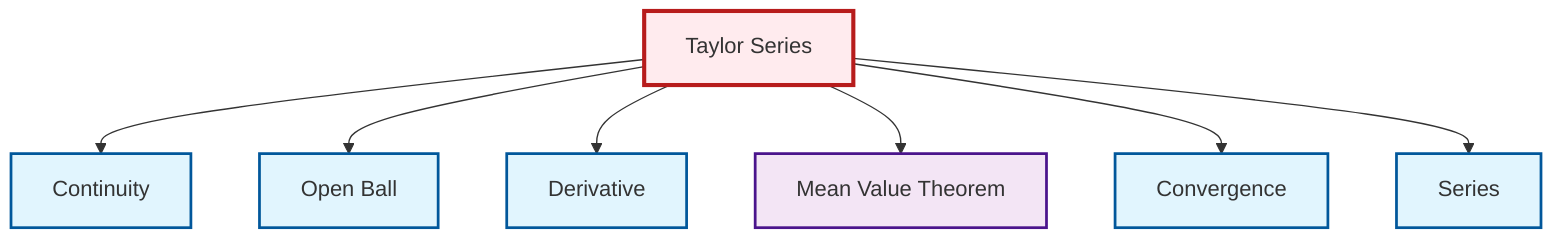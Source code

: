 graph TD
    classDef definition fill:#e1f5fe,stroke:#01579b,stroke-width:2px
    classDef theorem fill:#f3e5f5,stroke:#4a148c,stroke-width:2px
    classDef axiom fill:#fff3e0,stroke:#e65100,stroke-width:2px
    classDef example fill:#e8f5e9,stroke:#1b5e20,stroke-width:2px
    classDef current fill:#ffebee,stroke:#b71c1c,stroke-width:3px
    def-series["Series"]:::definition
    def-convergence["Convergence"]:::definition
    def-open-ball["Open Ball"]:::definition
    thm-mean-value["Mean Value Theorem"]:::theorem
    def-continuity["Continuity"]:::definition
    def-derivative["Derivative"]:::definition
    thm-taylor-series["Taylor Series"]:::theorem
    thm-taylor-series --> def-continuity
    thm-taylor-series --> def-open-ball
    thm-taylor-series --> def-derivative
    thm-taylor-series --> thm-mean-value
    thm-taylor-series --> def-convergence
    thm-taylor-series --> def-series
    class thm-taylor-series current